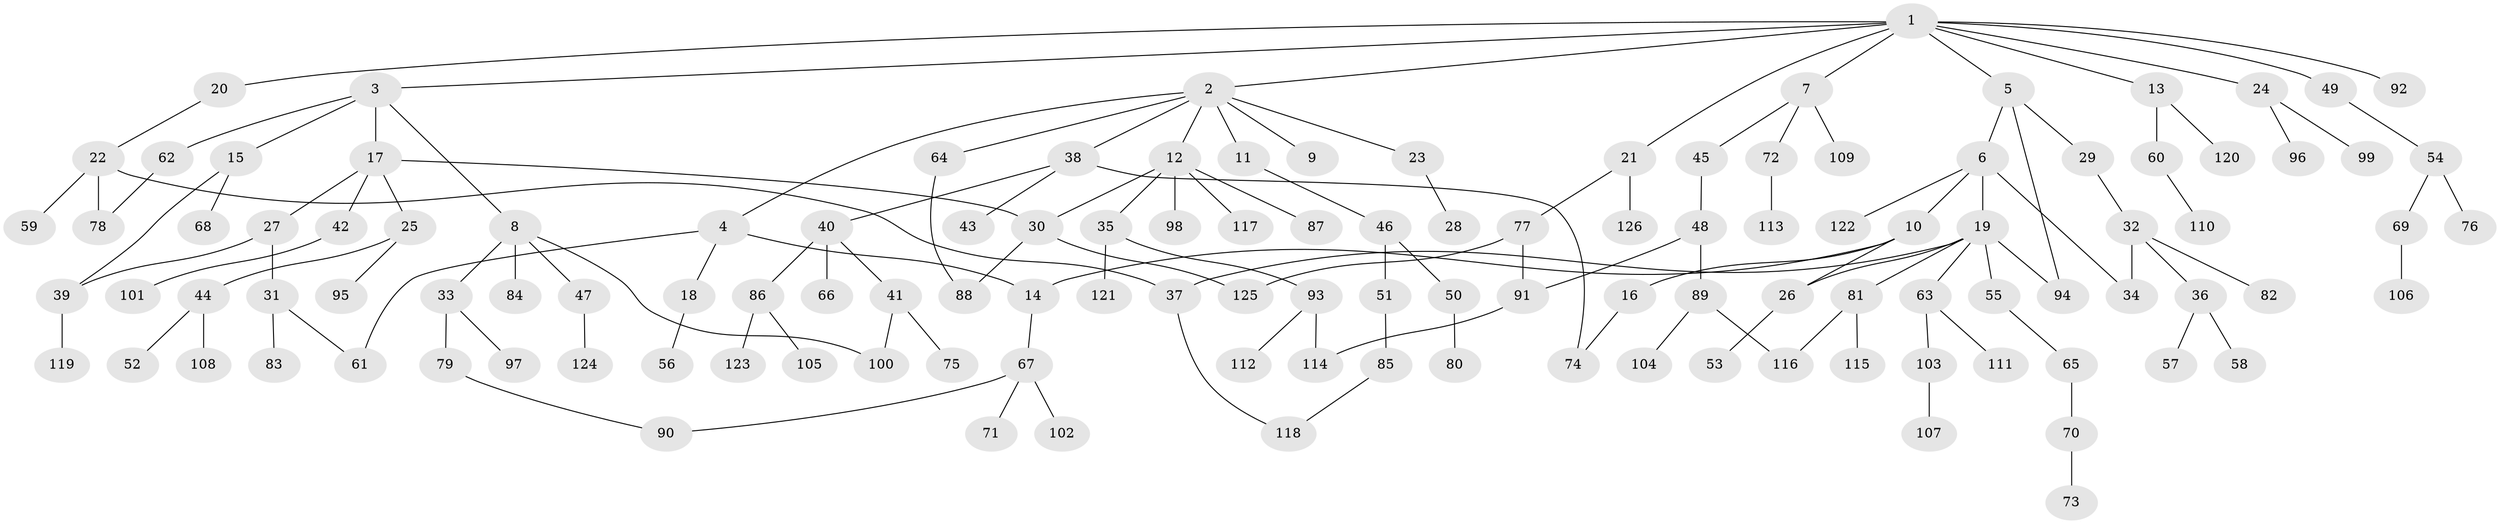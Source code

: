 // Generated by graph-tools (version 1.1) at 2025/41/03/09/25 04:41:33]
// undirected, 126 vertices, 143 edges
graph export_dot {
graph [start="1"]
  node [color=gray90,style=filled];
  1;
  2;
  3;
  4;
  5;
  6;
  7;
  8;
  9;
  10;
  11;
  12;
  13;
  14;
  15;
  16;
  17;
  18;
  19;
  20;
  21;
  22;
  23;
  24;
  25;
  26;
  27;
  28;
  29;
  30;
  31;
  32;
  33;
  34;
  35;
  36;
  37;
  38;
  39;
  40;
  41;
  42;
  43;
  44;
  45;
  46;
  47;
  48;
  49;
  50;
  51;
  52;
  53;
  54;
  55;
  56;
  57;
  58;
  59;
  60;
  61;
  62;
  63;
  64;
  65;
  66;
  67;
  68;
  69;
  70;
  71;
  72;
  73;
  74;
  75;
  76;
  77;
  78;
  79;
  80;
  81;
  82;
  83;
  84;
  85;
  86;
  87;
  88;
  89;
  90;
  91;
  92;
  93;
  94;
  95;
  96;
  97;
  98;
  99;
  100;
  101;
  102;
  103;
  104;
  105;
  106;
  107;
  108;
  109;
  110;
  111;
  112;
  113;
  114;
  115;
  116;
  117;
  118;
  119;
  120;
  121;
  122;
  123;
  124;
  125;
  126;
  1 -- 2;
  1 -- 3;
  1 -- 5;
  1 -- 7;
  1 -- 13;
  1 -- 20;
  1 -- 21;
  1 -- 24;
  1 -- 49;
  1 -- 92;
  2 -- 4;
  2 -- 9;
  2 -- 11;
  2 -- 12;
  2 -- 23;
  2 -- 38;
  2 -- 64;
  3 -- 8;
  3 -- 15;
  3 -- 17;
  3 -- 62;
  4 -- 18;
  4 -- 14;
  4 -- 61;
  5 -- 6;
  5 -- 29;
  5 -- 94;
  6 -- 10;
  6 -- 19;
  6 -- 122;
  6 -- 34;
  7 -- 45;
  7 -- 72;
  7 -- 109;
  8 -- 33;
  8 -- 47;
  8 -- 84;
  8 -- 100;
  10 -- 14;
  10 -- 16;
  10 -- 26;
  11 -- 46;
  12 -- 30;
  12 -- 35;
  12 -- 87;
  12 -- 98;
  12 -- 117;
  13 -- 60;
  13 -- 120;
  14 -- 67;
  15 -- 68;
  15 -- 39;
  16 -- 74;
  17 -- 25;
  17 -- 27;
  17 -- 42;
  17 -- 30;
  18 -- 56;
  19 -- 26;
  19 -- 37;
  19 -- 55;
  19 -- 63;
  19 -- 81;
  19 -- 94;
  20 -- 22;
  21 -- 77;
  21 -- 126;
  22 -- 59;
  22 -- 78;
  22 -- 37;
  23 -- 28;
  24 -- 96;
  24 -- 99;
  25 -- 44;
  25 -- 95;
  26 -- 53;
  27 -- 31;
  27 -- 39;
  29 -- 32;
  30 -- 88;
  30 -- 125;
  31 -- 61;
  31 -- 83;
  32 -- 34;
  32 -- 36;
  32 -- 82;
  33 -- 79;
  33 -- 97;
  35 -- 93;
  35 -- 121;
  36 -- 57;
  36 -- 58;
  37 -- 118;
  38 -- 40;
  38 -- 43;
  38 -- 74;
  39 -- 119;
  40 -- 41;
  40 -- 66;
  40 -- 86;
  41 -- 75;
  41 -- 100;
  42 -- 101;
  44 -- 52;
  44 -- 108;
  45 -- 48;
  46 -- 50;
  46 -- 51;
  47 -- 124;
  48 -- 89;
  48 -- 91;
  49 -- 54;
  50 -- 80;
  51 -- 85;
  54 -- 69;
  54 -- 76;
  55 -- 65;
  60 -- 110;
  62 -- 78;
  63 -- 103;
  63 -- 111;
  64 -- 88;
  65 -- 70;
  67 -- 71;
  67 -- 102;
  67 -- 90;
  69 -- 106;
  70 -- 73;
  72 -- 113;
  77 -- 125;
  77 -- 91;
  79 -- 90;
  81 -- 115;
  81 -- 116;
  85 -- 118;
  86 -- 105;
  86 -- 123;
  89 -- 104;
  89 -- 116;
  91 -- 114;
  93 -- 112;
  93 -- 114;
  103 -- 107;
}
